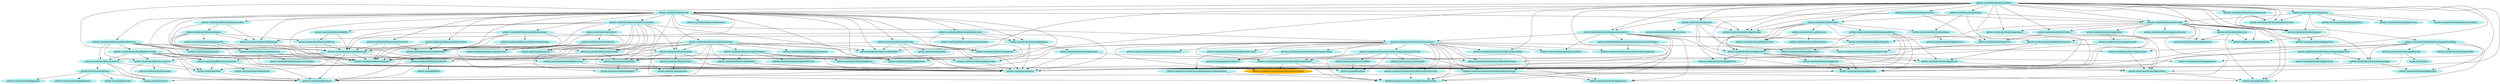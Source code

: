digraph godep {
0 [label="github.com/docker/libkv/store/zookeeper" style="filled" color="paleturquoise"];
0 -> 1;
0 -> 2;
0 -> 3;
4 [label="github.com/docker/docker/pkg/homedir" style="filled" color="paleturquoise"];
4 -> 5;
6 [label="github.com/coreos/etcd/pkg/types" style="filled" color="paleturquoise"];
7 [label="github.com/docker/docker/pkg/reexec" style="filled" color="paleturquoise"];
8 [label="github.com/docker/docker/pkg/parsers/kernel" style="filled" color="paleturquoise"];
9 [label="github.com/docker/docker/pkg/proxy" style="filled" color="paleturquoise"];
9 -> 10;
11 [label="github.com/vishvananda/netlink" style="filled" color="paleturquoise"];
11 -> 12;
13 [label="github.com/docker/docker/pkg/jsonlog" style="filled" color="paleturquoise"];
14 [label="github.com/coreos/go-systemd/dbus" style="filled" color="paleturquoise"];
14 -> 15;
16 [label="github.com/opencontainers/runc/libcontainer/stacktrace" style="filled" color="paleturquoise"];
17 [label="github.com/deckarep/golang-set" style="filled" color="paleturquoise"];
18 [label="github.com/docker/docker/volume" style="filled" color="paleturquoise"];
18 -> 10;
18 -> 19;
18 -> 20;
19 [label="github.com/docker/docker/errors" style="filled" color="paleturquoise"];
19 -> 21;
22 [label="github.com/opencontainers/runc/libcontainer/seccomp" style="filled" color="paleturquoise"];
22 -> 23;
24 [label="github.com/docker/docker/pkg/stringid" style="filled" color="paleturquoise"];
24 -> 25;
26 [label="gopkg.in/fsnotify.v1" style="filled" color="paleturquoise"];
27 [label="github.com/hashicorp/consul/api" style="filled" color="paleturquoise"];
28 [label="github.com/opencontainers/runc/libcontainer" style="filled" color="paleturquoise"];
28 -> 10;
28 -> 29;
28 -> 30;
28 -> 31;
28 -> 32;
28 -> 33;
28 -> 34;
28 -> 35;
28 -> 23;
28 -> 36;
28 -> 37;
28 -> 38;
28 -> 22;
28 -> 16;
28 -> 39;
28 -> 5;
28 -> 40;
28 -> 41;
28 -> 11;
28 -> 12;
42 [label="github.com/coreos/go-systemd/util" style="filled" color="paleturquoise"];
43 [label="github.com/docker/distribution/digest" style="filled" color="paleturquoise"];
43 -> 44;
25 [label="github.com/docker/docker/pkg/random" style="filled" color="paleturquoise"];
45 [label="github.com/docker/docker/daemon/execdriver" style="filled" color="paleturquoise"];
45 -> 46;
45 -> 47;
45 -> 29;
45 -> 48;
45 -> 49;
45 -> 28;
45 -> 34;
45 -> 23;
45 -> 41;
50 [label="github.com/BurntSushi/toml" style="filled" color="paleturquoise"];
51 [label="github.com/docker/libnetwork/datastore" style="filled" color="paleturquoise"];
51 -> 1;
51 -> 2;
51 -> 52;
51 -> 53;
51 -> 54;
51 -> 0;
51 -> 55;
54 [label="github.com/docker/libkv/store/etcd" style="filled" color="paleturquoise"];
54 -> 56;
54 -> 1;
54 -> 2;
54 -> 57;
58 [label="github.com/docker/libnetwork/drivers/overlay" style="filled" color="paleturquoise"];
58 -> 10;
58 -> 2;
58 -> 51;
58 -> 59;
58 -> 60;
58 -> 61;
58 -> 62;
58 -> 63;
58 -> 55;
58 -> 64;
58 -> 11;
58 -> 12;
65 [label="github.com/docker/docker/pkg/version" style="filled" color="paleturquoise"];
66 [label="github.com/docker/docker/pkg/signal" style="filled" color="paleturquoise"];
66 -> 10;
67 [label="github.com/docker/libnetwork/ipams/remote/api" style="filled" color="paleturquoise"];
68 [label="github.com/docker/docker/image" style="filled" color="paleturquoise"];
68 -> 10;
68 -> 43;
68 -> 69;
68 -> 70;
71 [label="github.com/docker/docker/pkg/fileutils" style="filled" color="paleturquoise"];
71 -> 10;
72 [label="github.com/docker/docker/pkg/chrootarchive" style="filled" color="paleturquoise"];
72 -> 73;
72 -> 47;
72 -> 7;
72 -> 20;
74 [label="github.com/docker/libnetwork/ns" style="filled" color="paleturquoise"];
74 -> 10;
74 -> 75;
76 [label="github.com/docker/libnetwork/bitseq" style="filled" color="paleturquoise"];
76 -> 51;
76 -> 55;
77 [label="github.com/docker/docker/daemon/exec" style="filled" color="paleturquoise"];
77 -> 45;
77 -> 19;
77 -> 24;
77 -> 70;
12 [label="github.com/vishvananda/netlink/nl" style="filled" color="paleturquoise"];
78 [label="github.com/docker/docker/pkg/tailfile" style="filled" color="paleturquoise"];
1 [label="github.com/docker/libkv" style="filled" color="paleturquoise"];
1 -> 2;
59 [label="github.com/docker/libnetwork/driverapi" style="filled" color="paleturquoise"];
59 -> 55;
62 [label="github.com/docker/libnetwork/netutils" style="filled" color="paleturquoise"];
62 -> 55;
62 -> 11;
79 [label="github.com/docker/libnetwork/drivers/remote" style="filled" color="paleturquoise"];
79 -> 10;
79 -> 80;
79 -> 51;
79 -> 59;
79 -> 81;
79 -> 55;
48 [label="github.com/docker/docker/pkg/stringutils" style="filled" color="paleturquoise"];
48 -> 25;
37 [label="github.com/opencontainers/runc/libcontainer/criurpc" style="filled" color="paleturquoise"];
37 -> 31;
75 [label="github.com/vishvananda/netns" style="filled" color="paleturquoise"];
33 [label="github.com/opencontainers/runc/libcontainer/cgroups" style="filled" color="paleturquoise"];
33 -> 29;
33 -> 82;
33 -> 23;
83 [label="github.com/docker/libnetwork/iptables" style="filled" color="paleturquoise"];
83 -> 10;
83 -> 15;
84 [label="github.com/docker/libnetwork/ipams/remote" style="filled" color="paleturquoise"];
84 -> 10;
84 -> 80;
84 -> 85;
84 -> 67;
84 -> 55;
5 [label="github.com/opencontainers/runc/libcontainer/user" style="filled" color="paleturquoise"];
39 [label="github.com/opencontainers/runc/libcontainer/system" style="filled" color="darkgoldenrod1"];
21 [label="github.com/docker/distribution/registry/api/errcode" style="filled" color="paleturquoise"];
56 [label="github.com/coreos/etcd/client" style="filled" color="paleturquoise"];
56 -> 86;
56 -> 6;
56 -> 87;
56 -> 57;
88 [label="github.com/docker/libnetwork/options" style="filled" color="paleturquoise"];
89 [label="github.com/docker/libnetwork/portallocator" style="filled" color="paleturquoise"];
38 [label="github.com/opencontainers/runc/libcontainer/label" style="filled" color="paleturquoise"];
90 [label="github.com/vbatts/tar-split/tar/storage" style="filled" color="paleturquoise"];
35 [label="github.com/opencontainers/runc/libcontainer/cgroups/systemd" style="filled" color="paleturquoise"];
35 -> 14;
35 -> 42;
35 -> 15;
35 -> 33;
35 -> 34;
35 -> 23;
91 [label="github.com/docker/docker/pkg/discovery/kv" style="filled" color="paleturquoise"];
91 -> 10;
91 -> 92;
91 -> 93;
91 -> 1;
91 -> 2;
91 -> 53;
91 -> 54;
91 -> 0;
94 [label="github.com/docker/libnetwork/config" style="filled" color="paleturquoise"];
94 -> 50;
94 -> 10;
94 -> 92;
94 -> 93;
94 -> 2;
94 -> 51;
94 -> 61;
23 [label="github.com/opencontainers/runc/libcontainer/configs" style="filled" color="paleturquoise"];
44 [label="github.com/docker/docker/pkg/tarsum" style="filled" color="paleturquoise"];
95 [label="github.com/docker/docker/dockerversion" style="filled" color="paleturquoise"];
93 [label="github.com/docker/docker/pkg/tlsconfig" style="filled" color="paleturquoise"];
93 -> 10;
87 [label="github.com/ugorji/go/codec" style="filled" color="paleturquoise"];
96 [label="github.com/docker/docker/api/types/network" style="filled" color="paleturquoise"];
97 [label="github.com/docker/docker/pkg/ioutils" style="filled" color="paleturquoise"];
97 -> 57;
98 [label="github.com/docker/docker/pkg/filenotify" style="filled" color="paleturquoise"];
98 -> 10;
98 -> 26;
81 [label="github.com/docker/libnetwork/drivers/remote/api" style="filled" color="paleturquoise"];
81 -> 59;
49 [label="github.com/docker/docker/pkg/ulimit" style="filled" color="paleturquoise"];
99 [label="github.com/docker/docker/pkg/blkiodev" style="filled" color="paleturquoise"];
32 [label="github.com/opencontainers/runc/libcontainer/apparmor" style="filled" color="paleturquoise"];
100 [label="github.com/docker/docker/daemon/network" style="filled" color="paleturquoise"];
100 -> 96;
100 -> 101;
92 [label="github.com/docker/docker/pkg/discovery" style="filled" color="paleturquoise"];
92 -> 10;
102 [label="github.com/docker/docker/api/types/registry" style="filled" color="paleturquoise"];
103 [label="github.com/docker/docker/pkg/parsers" style="filled" color="paleturquoise"];
15 [label="github.com/godbus/dbus" style="filled" color="paleturquoise"];
61 [label="github.com/docker/libnetwork/netlabel" style="filled" color="paleturquoise"];
104 [label="github.com/docker/libnetwork/ipams/builtin" style="filled" color="paleturquoise"];
104 -> 51;
104 -> 105;
104 -> 85;
101 [label="github.com/docker/docker/pkg/nat" style="filled" color="paleturquoise"];
101 -> 103;
70 [label="github.com/docker/docker/runconfig" style="filled" color="paleturquoise"];
70 -> 106;
70 -> 99;
70 -> 107;
70 -> 97;
70 -> 108;
70 -> 29;
70 -> 101;
70 -> 103;
70 -> 66;
70 -> 48;
70 -> 49;
70 -> 18;
70 -> 82;
36 [label="github.com/opencontainers/runc/libcontainer/configs/validate" style="filled" color="paleturquoise"];
36 -> 23;
109 [label="github.com/hashicorp/memberlist" style="filled" color="paleturquoise"];
109 -> 110;
109 -> 111;
112 [label="github.com/boltdb/bolt" style="filled" color="paleturquoise"];
113 [label="github.com/docker/libnetwork/drivers/bridge" style="filled" color="paleturquoise"];
113 -> 10;
113 -> 8;
113 -> 2;
113 -> 52;
113 -> 51;
113 -> 59;
113 -> 83;
113 -> 61;
113 -> 62;
113 -> 88;
113 -> 63;
113 -> 114;
113 -> 55;
113 -> 11;
105 [label="github.com/docker/libnetwork/ipam" style="filled" color="paleturquoise"];
105 -> 10;
105 -> 76;
105 -> 51;
105 -> 85;
105 -> 115;
105 -> 55;
116 [label="github.com/docker/libnetwork/resolvconf/dns" style="filled" color="paleturquoise"];
57 [label="golang.org/x/net/context" style="filled" color="paleturquoise"];
117 [label="github.com/docker/docker/pkg/promise" style="filled" color="paleturquoise"];
114 [label="github.com/docker/libnetwork/portmapper" style="filled" color="paleturquoise"];
114 -> 10;
114 -> 9;
114 -> 7;
114 -> 83;
114 -> 89;
60 [label="github.com/docker/libnetwork/idm" style="filled" color="paleturquoise"];
60 -> 76;
60 -> 51;
118 [label="github.com/docker/docker/api/types/filters" style="filled" color="paleturquoise"];
63 [label="github.com/docker/libnetwork/osl" style="filled" color="paleturquoise"];
63 -> 10;
63 -> 7;
63 -> 74;
63 -> 55;
63 -> 11;
63 -> 75;
119 [label="github.com/docker/docker/pkg/pubsub" style="filled" color="paleturquoise"];
120 [label="github.com/vbatts/tar-split/tar/asm" style="filled" color="paleturquoise"];
120 -> 121;
120 -> 90;
122 [label="github.com/docker/libnetwork/drivers/null" style="filled" color="paleturquoise"];
122 -> 51;
122 -> 59;
122 -> 55;
10 [label="github.com/Sirupsen/logrus" style="filled" color="paleturquoise"];
31 [label="github.com/golang/protobuf/proto" style="filled" color="paleturquoise"];
85 [label="github.com/docker/libnetwork/ipamapi" style="filled" color="paleturquoise"];
85 -> 55;
106 [label="github.com/docker/docker/opts" style="filled" color="paleturquoise"];
106 -> 99;
106 -> 49;
106 -> 82;
110 [label="github.com/armon/go-metrics" style="filled" color="paleturquoise"];
47 [label="github.com/docker/docker/pkg/idtools" style="filled" color="paleturquoise"];
47 -> 20;
123 [label="github.com/docker/docker/pkg/pools" style="filled" color="paleturquoise"];
123 -> 97;
124 [label="github.com/docker/libnetwork" style="filled" color="paleturquoise"];
124 -> 10;
124 -> 92;
124 -> 80;
124 -> 7;
124 -> 24;
124 -> 94;
124 -> 51;
124 -> 59;
124 -> 113;
124 -> 125;
124 -> 122;
124 -> 58;
124 -> 79;
124 -> 126;
124 -> 127;
124 -> 85;
124 -> 104;
124 -> 84;
124 -> 61;
124 -> 88;
124 -> 63;
124 -> 128;
124 -> 55;
124 -> 28;
124 -> 23;
53 [label="github.com/docker/libkv/store/consul" style="filled" color="paleturquoise"];
53 -> 1;
53 -> 2;
53 -> 27;
111 [label="github.com/hashicorp/go-msgpack/codec" style="filled" color="paleturquoise"];
127 [label="github.com/docker/libnetwork/hostdiscovery" style="filled" color="paleturquoise"];
127 -> 10;
127 -> 17;
127 -> 92;
127 -> 91;
127 -> 53;
127 -> 54;
127 -> 0;
127 -> 55;
107 [label="github.com/docker/docker/pkg/broadcaster" style="filled" color="paleturquoise"];
108 [label="github.com/docker/docker/pkg/mflag" style="filled" color="paleturquoise"];
108 -> 4;
20 [label="github.com/docker/docker/pkg/system" style="filled" color="paleturquoise"];
20 -> 82;
30 [label="github.com/docker/docker/pkg/symlink" style="filled" color="paleturquoise"];
30 -> 20;
41 [label="github.com/syndtr/gocapability/capability" style="filled" color="paleturquoise"];
121 [label="github.com/vbatts/tar-split/archive/tar" style="filled" color="paleturquoise"];
55 [label="github.com/docker/libnetwork/types" style="filled" color="paleturquoise"];
64 [label="github.com/hashicorp/serf/serf" style="filled" color="paleturquoise"];
64 -> 110;
64 -> 111;
64 -> 109;
129 [label="github.com/docker/docker/api/types" style="filled" color="paleturquoise"];
129 -> 118;
129 -> 96;
129 -> 102;
129 -> 101;
129 -> 49;
129 -> 65;
129 -> 70;
29 [label="github.com/docker/docker/pkg/mount" style="filled" color="paleturquoise"];
115 [label="github.com/docker/libnetwork/ipamutils" style="filled" color="paleturquoise"];
115 -> 62;
115 -> 63;
115 -> 128;
115 -> 11;
2 [label="github.com/docker/libkv/store" style="filled" color="paleturquoise"];
82 [label="github.com/docker/go-units" style="filled" color="paleturquoise"];
130 [label="github.com/docker/docker/daemon/logger" style="filled" color="paleturquoise"];
130 -> 10;
130 -> 13;
131 [label="github.com/docker/docker/pkg/sockets" style="filled" color="paleturquoise"];
131 -> 10;
131 -> 5;
126 [label="github.com/docker/libnetwork/etchosts" style="filled" color="paleturquoise"];
132 [label="github.com/docker/docker/daemon/logger/loggerutils" style="filled" color="paleturquoise"];
132 -> 10;
132 -> 130;
132 -> 119;
133 [label="github.com/docker/docker/utils" style="filled" color="paleturquoise"];
133 -> 21;
133 -> 95;
133 -> 73;
133 -> 71;
133 -> 24;
73 [label="github.com/docker/docker/pkg/archive" style="filled" color="paleturquoise"];
73 -> 10;
73 -> 71;
73 -> 47;
73 -> 97;
73 -> 123;
73 -> 117;
73 -> 20;
3 [label="github.com/samuel/go-zookeeper/zk" style="filled" color="paleturquoise"];
134 [label="github.com/docker/docker/daemon/graphdriver" style="filled" color="paleturquoise"];
134 -> 10;
134 -> 73;
134 -> 72;
134 -> 47;
134 -> 97;
52 [label="github.com/docker/libkv/store/boltdb" style="filled" color="paleturquoise"];
52 -> 112;
52 -> 1;
52 -> 2;
135 [label="github.com/docker/docker/container" style="filled" color="paleturquoise"];
135 -> 10;
135 -> 129;
135 -> 96;
135 -> 77;
135 -> 45;
135 -> 130;
135 -> 136;
135 -> 100;
135 -> 19;
135 -> 68;
135 -> 69;
135 -> 73;
135 -> 72;
135 -> 101;
135 -> 117;
135 -> 66;
135 -> 24;
135 -> 30;
135 -> 20;
135 -> 70;
135 -> 133;
135 -> 18;
135 -> 82;
135 -> 124;
135 -> 61;
135 -> 88;
135 -> 55;
135 -> 38;
136 [label="github.com/docker/docker/daemon/logger/jsonfilelog" style="filled" color="paleturquoise"];
136 -> 10;
136 -> 130;
136 -> 132;
136 -> 98;
136 -> 97;
136 -> 13;
136 -> 78;
136 -> 82;
125 [label="github.com/docker/libnetwork/drivers/host" style="filled" color="paleturquoise"];
125 -> 51;
125 -> 59;
125 -> 55;
128 [label="github.com/docker/libnetwork/resolvconf" style="filled" color="paleturquoise"];
128 -> 10;
128 -> 97;
128 -> 116;
40 [label="github.com/opencontainers/runc/libcontainer/utils" style="filled" color="paleturquoise"];
80 [label="github.com/docker/docker/pkg/plugins" style="filled" color="paleturquoise"];
80 -> 10;
80 -> 131;
80 -> 93;
69 [label="github.com/docker/docker/layer" style="filled" color="paleturquoise"];
69 -> 10;
69 -> 43;
69 -> 134;
69 -> 73;
69 -> 97;
69 -> 24;
69 -> 120;
69 -> 90;
86 [label="github.com/coreos/etcd/pkg/pathutil" style="filled" color="paleturquoise"];
46 [label="github.com/docker/docker/daemon/execdriver/native/template" style="filled" color="paleturquoise"];
46 -> 32;
46 -> 23;
34 [label="github.com/opencontainers/runc/libcontainer/cgroups/fs" style="filled" color="paleturquoise"];
34 -> 33;
34 -> 23;
34 -> 39;
}
